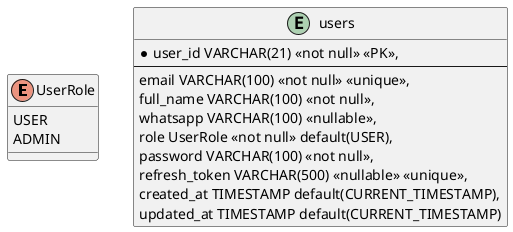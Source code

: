 @startuml

enum UserRole {
    USER
    ADMIN
}

entity "users" as User {
    *user_id VARCHAR(21) <<not null>> <<PK>>,
    --
    email VARCHAR(100) <<not null>> <<unique>>,
    full_name VARCHAR(100) <<not null>>,
    whatsapp VARCHAR(100) <<nullable>>,
    role UserRole <<not null>> default(USER),
    password VARCHAR(100) <<not null>>,
    refresh_token VARCHAR(500) <<nullable>> <<unique>>,
    created_at TIMESTAMP default(CURRENT_TIMESTAMP),
    updated_at TIMESTAMP default(CURRENT_TIMESTAMP)
}

@enduml
